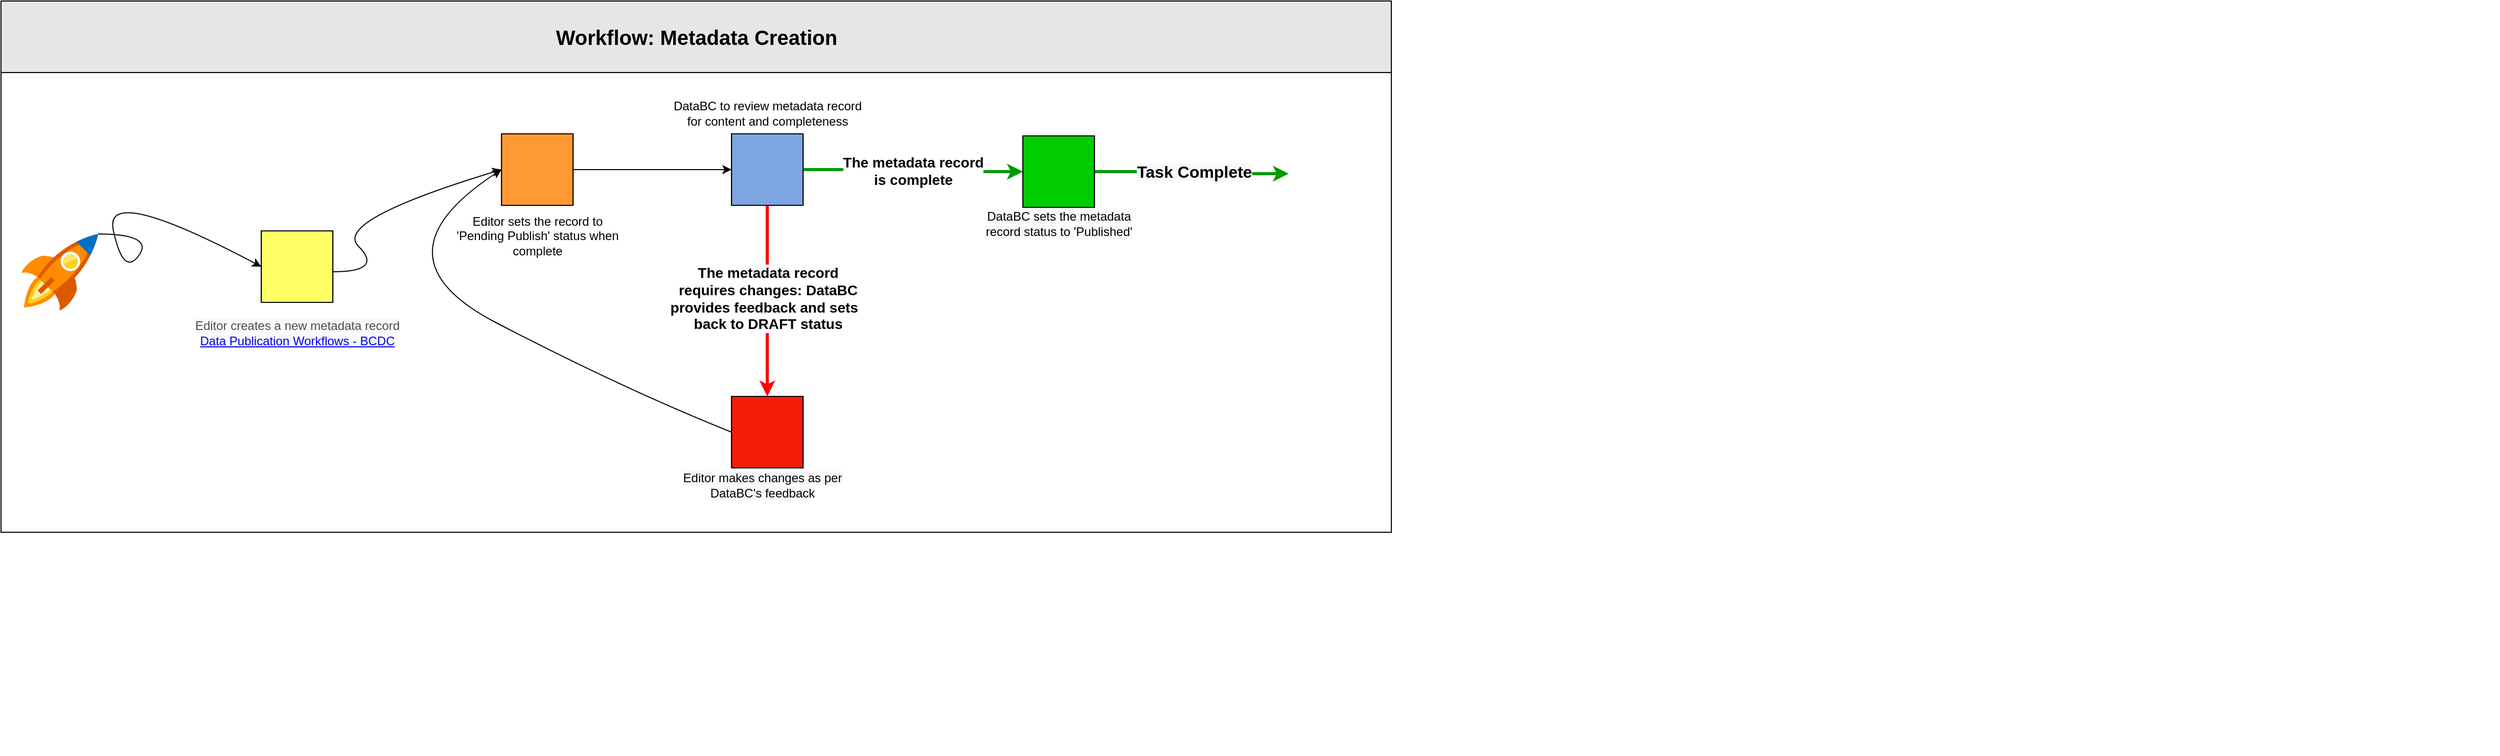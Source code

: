 <mxfile version="13.8.0" type="device"><diagram name="Page-1" id="74e2e168-ea6b-b213-b513-2b3c1d86103e"><mxGraphModel dx="3162" dy="1065" grid="1" gridSize="10" guides="1" tooltips="1" connect="1" arrows="1" fold="1" page="1" pageScale="1" pageWidth="1100" pageHeight="850" background="#ffffff" math="0" shadow="0"><root><mxCell id="0"/><mxCell id="1" parent="0"/><mxCell id="77e6c97f196da883-1" value="Workflow: Metadata Creation" style="swimlane;html=1;childLayout=stackLayout;startSize=70;rounded=0;shadow=0;labelBackgroundColor=none;strokeWidth=1;fontFamily=Helvetica;fontSize=20;align=center;fillColor=#E6E6E6;" parent="1" vertex="1"><mxGeometry x="-1040" y="40" width="1360" height="520" as="geometry"/></mxCell><mxCell id="77e6c97f196da883-2" value="" style="swimlane;html=1;startSize=0;whiteSpace=wrap;" parent="77e6c97f196da883-1" vertex="1"><mxGeometry y="70" width="1360" height="450" as="geometry"/></mxCell><mxCell id="BV2q5p9ctBvcztRm7qWQ-21" style="edgeStyle=orthogonalEdgeStyle;rounded=0;orthogonalLoop=1;jettySize=auto;html=1;exitX=0.5;exitY=1;exitDx=0;exitDy=0;fontFamily=Helvetica;fontSize=13;fontStyle=1" parent="77e6c97f196da883-2" edge="1"><mxGeometry relative="1" as="geometry"><mxPoint x="2435" y="659.14" as="sourcePoint"/><mxPoint x="2435" y="659.14" as="targetPoint"/></mxGeometry></mxCell><mxCell id="BV2q5p9ctBvcztRm7qWQ-54" style="edgeStyle=orthogonalEdgeStyle;rounded=0;orthogonalLoop=1;jettySize=auto;html=1;exitX=1;exitY=0.5;exitDx=0;exitDy=0;entryX=0;entryY=0.5;entryDx=0;entryDy=0;strokeColor=#000000;strokeWidth=1;fontFamily=Helvetica;fontSize=12;" parent="77e6c97f196da883-2" source="yuCJJcEnIpWc-Spo3y3i-15" target="yuCJJcEnIpWc-Spo3y3i-16" edge="1"><mxGeometry relative="1" as="geometry"><mxPoint x="659.57" y="80" as="sourcePoint"/></mxGeometry></mxCell><mxCell id="BV2q5p9ctBvcztRm7qWQ-56" style="edgeStyle=orthogonalEdgeStyle;rounded=0;orthogonalLoop=1;jettySize=auto;html=1;exitX=0.5;exitY=1;exitDx=0;exitDy=0;strokeWidth=3;fontFamily=Helvetica;fontSize=12;strokeColor=#FF0000;" parent="77e6c97f196da883-2" source="yuCJJcEnIpWc-Spo3y3i-16" target="yuCJJcEnIpWc-Spo3y3i-18" edge="1"><mxGeometry relative="1" as="geometry"><Array as="points"/><mxPoint x="819.57" y="420" as="targetPoint"/></mxGeometry></mxCell><mxCell id="BV2q5p9ctBvcztRm7qWQ-60" value="&lt;b&gt;&lt;font style=&quot;font-size: 14px&quot;&gt;The metadata record &lt;br&gt;requires changes: DataBC &lt;br&gt;provides feedback and sets&amp;nbsp;&amp;nbsp;&lt;br&gt;back to DRAFT status&lt;/font&gt;&lt;/b&gt;" style="edgeLabel;html=1;align=center;verticalAlign=middle;resizable=0;points=[];fontSize=12;fontFamily=Helvetica;" parent="BV2q5p9ctBvcztRm7qWQ-56" vertex="1" connectable="0"><mxGeometry x="-0.322" y="-2" relative="1" as="geometry"><mxPoint x="2" y="27" as="offset"/></mxGeometry></mxCell><mxCell id="BV2q5p9ctBvcztRm7qWQ-67" value="" style="edgeStyle=orthogonalEdgeStyle;rounded=0;orthogonalLoop=1;jettySize=auto;html=1;exitX=1;exitY=0.5;exitDx=0;exitDy=0;entryX=0;entryY=0.5;entryDx=0;entryDy=0;strokeWidth=3;fontFamily=Helvetica;fontSize=14;strokeColor=#009900;" parent="77e6c97f196da883-2" source="yuCJJcEnIpWc-Spo3y3i-17" target="yuCJJcEnIpWc-Spo3y3i-24" edge="1"><mxGeometry relative="1" as="geometry"><Array as="points"/></mxGeometry></mxCell><mxCell id="yuCJJcEnIpWc-Spo3y3i-29" value="&lt;span style=&quot;color: rgb(0 , 0 , 0) ; font-size: 16px ; font-weight: 700 ; background-color: rgb(248 , 249 , 250)&quot;&gt;Task Complete&lt;/span&gt;" style="edgeLabel;html=1;align=center;verticalAlign=middle;resizable=0;points=[];fontColor=#4D4D4D;" parent="BV2q5p9ctBvcztRm7qWQ-67" vertex="1" connectable="0"><mxGeometry x="-0.287" y="-1" relative="1" as="geometry"><mxPoint x="29" y="-1" as="offset"/></mxGeometry></mxCell><mxCell id="yuCJJcEnIpWc-Spo3y3i-22" value="" style="curved=1;endArrow=classic;html=1;fontColor=#4D4D4D;entryX=0;entryY=0.5;entryDx=0;entryDy=0;" parent="77e6c97f196da883-2" target="yuCJJcEnIpWc-Spo3y3i-15" edge="1"><mxGeometry width="50" height="50" relative="1" as="geometry"><mxPoint x="324.57" y="195" as="sourcePoint"/><mxPoint x="374.57" y="145" as="targetPoint"/><Array as="points"><mxPoint x="374.57" y="195"/><mxPoint x="324.57" y="145"/></Array></mxGeometry></mxCell><mxCell id="yuCJJcEnIpWc-Spo3y3i-28" value="" style="curved=1;endArrow=classic;html=1;fontColor=#4D4D4D;exitX=0;exitY=0.5;exitDx=0;exitDy=0;entryX=0;entryY=0.5;entryDx=0;entryDy=0;" parent="77e6c97f196da883-2" source="yuCJJcEnIpWc-Spo3y3i-18" target="yuCJJcEnIpWc-Spo3y3i-15" edge="1"><mxGeometry width="50" height="50" relative="1" as="geometry"><mxPoint x="559.57" y="310" as="sourcePoint"/><mxPoint x="609.57" y="260" as="targetPoint"/><Array as="points"><mxPoint x="609.57" y="310"/><mxPoint x="359.57" y="180"/></Array></mxGeometry></mxCell><mxCell id="yuCJJcEnIpWc-Spo3y3i-26" value="&lt;b&gt;The metadata record &lt;br&gt;is complete&lt;/b&gt;" style="edgeStyle=orthogonalEdgeStyle;rounded=0;orthogonalLoop=1;jettySize=auto;html=1;exitX=1;exitY=0.5;exitDx=0;exitDy=0;entryX=0;entryY=0.5;entryDx=0;entryDy=0;strokeWidth=3;fontFamily=Helvetica;fontSize=14;strokeColor=#009900;" parent="77e6c97f196da883-2" source="yuCJJcEnIpWc-Spo3y3i-16" target="yuCJJcEnIpWc-Spo3y3i-17" edge="1"><mxGeometry relative="1" as="geometry"><mxPoint x="-255.43" y="205" as="sourcePoint"/><mxPoint x="289.57" y="249" as="targetPoint"/></mxGeometry></mxCell><mxCell id="yuCJJcEnIpWc-Spo3y3i-11" value="" style="curved=1;endArrow=classic;html=1;fontColor=#4D4D4D;entryX=0;entryY=0.5;entryDx=0;entryDy=0;exitX=1;exitY=0;exitDx=0;exitDy=0;exitPerimeter=0;" parent="77e6c97f196da883-2" source="yuCJJcEnIpWc-Spo3y3i-1" target="yuCJJcEnIpWc-Spo3y3i-14" edge="1"><mxGeometry width="50" height="50" relative="1" as="geometry"><mxPoint x="100.0" y="158.22" as="sourcePoint"/><mxPoint x="150.0" y="108.22" as="targetPoint"/><Array as="points"><mxPoint x="150.0" y="158.22"/><mxPoint x="119.57" y="200"/><mxPoint x="100.0" y="108.22"/></Array></mxGeometry></mxCell><mxCell id="yuCJJcEnIpWc-Spo3y3i-1" value="" style="aspect=fixed;html=1;points=[];align=center;image;fontSize=12;image=img/lib/mscae/Quick_Start_Center.svg;" parent="77e6c97f196da883-2" vertex="1"><mxGeometry x="20" y="158" width="75" height="75" as="geometry"/></mxCell><mxCell id="yuCJJcEnIpWc-Spo3y3i-35" value="" style="group" parent="77e6c97f196da883-2" vertex="1" connectable="0"><mxGeometry x="954.57" y="62" width="160" height="96" as="geometry"/></mxCell><mxCell id="yuCJJcEnIpWc-Spo3y3i-17" value="" style="shape=image;html=1;verticalAlign=top;verticalLabelPosition=bottom;labelBackgroundColor=#ffffff;imageAspect=0;aspect=fixed;image=https://cdn0.iconfinder.com/data/icons/customicondesignoffice5/128/catalog.png;fillColor=#00994D;fontColor=#4D4D4D;imageBorder=#000000;imageBackground=#00CC00;perimeterSpacing=0;" parent="yuCJJcEnIpWc-Spo3y3i-35" vertex="1"><mxGeometry x="45" width="70" height="70" as="geometry"/></mxCell><mxCell id="yuCJJcEnIpWc-Spo3y3i-25" value="&#10;&#10;&lt;span style=&quot;color: rgb(0, 0, 0); font-family: helvetica; font-size: 12px; font-style: normal; font-weight: 400; letter-spacing: normal; text-align: center; text-indent: 0px; text-transform: none; word-spacing: 0px; background-color: rgb(248, 249, 250); display: inline; float: none;&quot;&gt;DataBC sets the metadata record status to 'Published'&lt;/span&gt;&#10;&#10;" style="text;html=1;strokeColor=none;fillColor=none;align=center;verticalAlign=middle;whiteSpace=wrap;rounded=0;fontColor=#4D4D4D;" parent="yuCJJcEnIpWc-Spo3y3i-35" vertex="1"><mxGeometry y="76" width="160" height="20" as="geometry"/></mxCell><mxCell id="yuCJJcEnIpWc-Spo3y3i-34" value="" style="group" parent="77e6c97f196da883-2" vertex="1" connectable="0"><mxGeometry x="644.57" y="317" width="200" height="97" as="geometry"/></mxCell><mxCell id="yuCJJcEnIpWc-Spo3y3i-18" value="" style="shape=image;html=1;verticalAlign=top;verticalLabelPosition=bottom;labelBackgroundColor=#ffffff;imageAspect=0;aspect=fixed;image=https://cdn0.iconfinder.com/data/icons/customicondesignoffice5/128/catalog.png;fillColor=#00994D;fontColor=#4D4D4D;imageBorder=#000000;perimeterSpacing=0;imageBackground=#F51D05;" parent="yuCJJcEnIpWc-Spo3y3i-34" vertex="1"><mxGeometry x="70" width="70" height="70" as="geometry"/></mxCell><mxCell id="yuCJJcEnIpWc-Spo3y3i-27" value="&#10;&#10;&lt;span style=&quot;color: rgb(0, 0, 0); font-family: helvetica; font-size: 12px; font-style: normal; font-weight: 400; letter-spacing: normal; text-align: center; text-indent: 0px; text-transform: none; word-spacing: 0px; background-color: rgb(248, 249, 250); display: inline; float: none;&quot;&gt;Editor makes changes as per DataBC's feedback&lt;/span&gt;&#10;&#10;" style="text;html=1;strokeColor=none;fillColor=none;align=center;verticalAlign=middle;whiteSpace=wrap;rounded=0;fontColor=#4D4D4D;" parent="yuCJJcEnIpWc-Spo3y3i-34" vertex="1"><mxGeometry y="77" width="200" height="20" as="geometry"/></mxCell><mxCell id="yuCJJcEnIpWc-Spo3y3i-33" value="" style="group" parent="77e6c97f196da883-2" vertex="1" connectable="0"><mxGeometry x="654.57" y="30" width="190" height="100" as="geometry"/></mxCell><mxCell id="yuCJJcEnIpWc-Spo3y3i-16" value="" style="shape=image;html=1;verticalAlign=top;verticalLabelPosition=bottom;labelBackgroundColor=#ffffff;imageAspect=0;aspect=fixed;image=https://cdn0.iconfinder.com/data/icons/customicondesignoffice5/128/catalog.png;fillColor=#00994D;fontColor=#4D4D4D;imageBorder=#000000;imageBackground=#7EA6E0;" parent="yuCJJcEnIpWc-Spo3y3i-33" vertex="1"><mxGeometry x="60" y="30" width="70" height="70" as="geometry"/></mxCell><mxCell id="yuCJJcEnIpWc-Spo3y3i-23" value="&lt;span style=&quot;color: rgb(0 , 0 , 0)&quot;&gt;DataBC to review metadata record for content and completeness&lt;/span&gt;" style="text;html=1;strokeColor=none;fillColor=none;align=center;verticalAlign=middle;whiteSpace=wrap;rounded=0;fontColor=#4D4D4D;" parent="yuCJJcEnIpWc-Spo3y3i-33" vertex="1"><mxGeometry width="190" height="20" as="geometry"/></mxCell><mxCell id="yuCJJcEnIpWc-Spo3y3i-32" value="" style="group" parent="77e6c97f196da883-2" vertex="1" connectable="0"><mxGeometry x="439.57" y="60" width="170" height="110" as="geometry"/></mxCell><mxCell id="yuCJJcEnIpWc-Spo3y3i-15" value="" style="shape=image;html=1;verticalAlign=top;verticalLabelPosition=bottom;labelBackgroundColor=#ffffff;imageAspect=0;aspect=fixed;image=https://cdn0.iconfinder.com/data/icons/customicondesignoffice5/128/catalog.png;fillColor=#00994D;fontColor=#4D4D4D;imageBorder=#000000;imageBackground=#FF9933;" parent="yuCJJcEnIpWc-Spo3y3i-32" vertex="1"><mxGeometry x="50" width="70" height="70" as="geometry"/></mxCell><mxCell id="yuCJJcEnIpWc-Spo3y3i-21" value="&lt;span style=&quot;color: rgb(0 , 0 , 0)&quot;&gt;Editor sets the record to 'Pending Publish' status when complete&lt;/span&gt;" style="text;html=1;strokeColor=none;fillColor=none;align=center;verticalAlign=middle;whiteSpace=wrap;rounded=0;fontColor=#4D4D4D;" parent="yuCJJcEnIpWc-Spo3y3i-32" vertex="1"><mxGeometry y="90" width="170" height="20" as="geometry"/></mxCell><mxCell id="yuCJJcEnIpWc-Spo3y3i-30" value="" style="group" parent="77e6c97f196da883-2" vertex="1" connectable="0"><mxGeometry x="159.57" y="155" width="260" height="110.43" as="geometry"/></mxCell><mxCell id="yuCJJcEnIpWc-Spo3y3i-14" value="" style="shape=image;html=1;verticalAlign=top;verticalLabelPosition=bottom;labelBackgroundColor=#ffffff;imageAspect=0;aspect=fixed;image=https://cdn0.iconfinder.com/data/icons/customicondesignoffice5/128/catalog.png;fillColor=#00994D;fontColor=#4D4D4D;imageBackground=#FFFF66;imageBorder=#000000;" parent="yuCJJcEnIpWc-Spo3y3i-30" vertex="1"><mxGeometry x="95" width="70" height="70" as="geometry"/></mxCell><mxCell id="yuCJJcEnIpWc-Spo3y3i-6" value="&#10;&#10;&lt;span style=&quot;font-family: helvetica; font-size: 12px; font-style: normal; font-weight: 400; letter-spacing: normal; text-align: center; text-indent: 0px; text-transform: none; word-spacing: 0px; background-color: rgb(248, 249, 250); display: inline; float: none;&quot;&gt;Editor creates a new metadata record&lt;/span&gt;&lt;br style=&quot;font-family: helvetica; font-size: 12px; font-style: normal; font-weight: 400; letter-spacing: normal; text-align: center; text-indent: 0px; text-transform: none; word-spacing: 0px; background-color: rgb(248, 249, 250); padding: 0px; margin: 0px;&quot;&gt;&lt;a href=&quot;https://bcgov.github.io/data-publication/pages/data_publication_workflows_bcdc.html&quot; style=&quot;font-family: helvetica; font-size: 12px; font-style: normal; font-weight: 400; letter-spacing: normal; text-align: center; text-indent: 0px; text-transform: none; word-spacing: 0px; background-color: rgb(248, 249, 250);&quot;&gt;Data Publication Workflows - BCDC&lt;/a&gt;&#10;&#10;" style="text;html=1;strokeColor=none;fillColor=none;align=center;verticalAlign=middle;whiteSpace=wrap;rounded=0;fontColor=#4D4D4D;" parent="yuCJJcEnIpWc-Spo3y3i-30" vertex="1"><mxGeometry y="90.43" width="260" height="20" as="geometry"/></mxCell><mxCell id="yuCJJcEnIpWc-Spo3y3i-24" value="" style="shape=image;html=1;verticalAlign=top;verticalLabelPosition=bottom;labelBackgroundColor=#ffffff;imageAspect=0;aspect=fixed;image=https://cdn2.iconfinder.com/data/icons/greenline/512/check-128.png;fillColor=#00994D;fontColor=#4D4D4D;" parent="77e6c97f196da883-2" vertex="1"><mxGeometry x="1259.57" y="60" width="78" height="78" as="geometry"/></mxCell></root></mxGraphModel></diagram></mxfile>